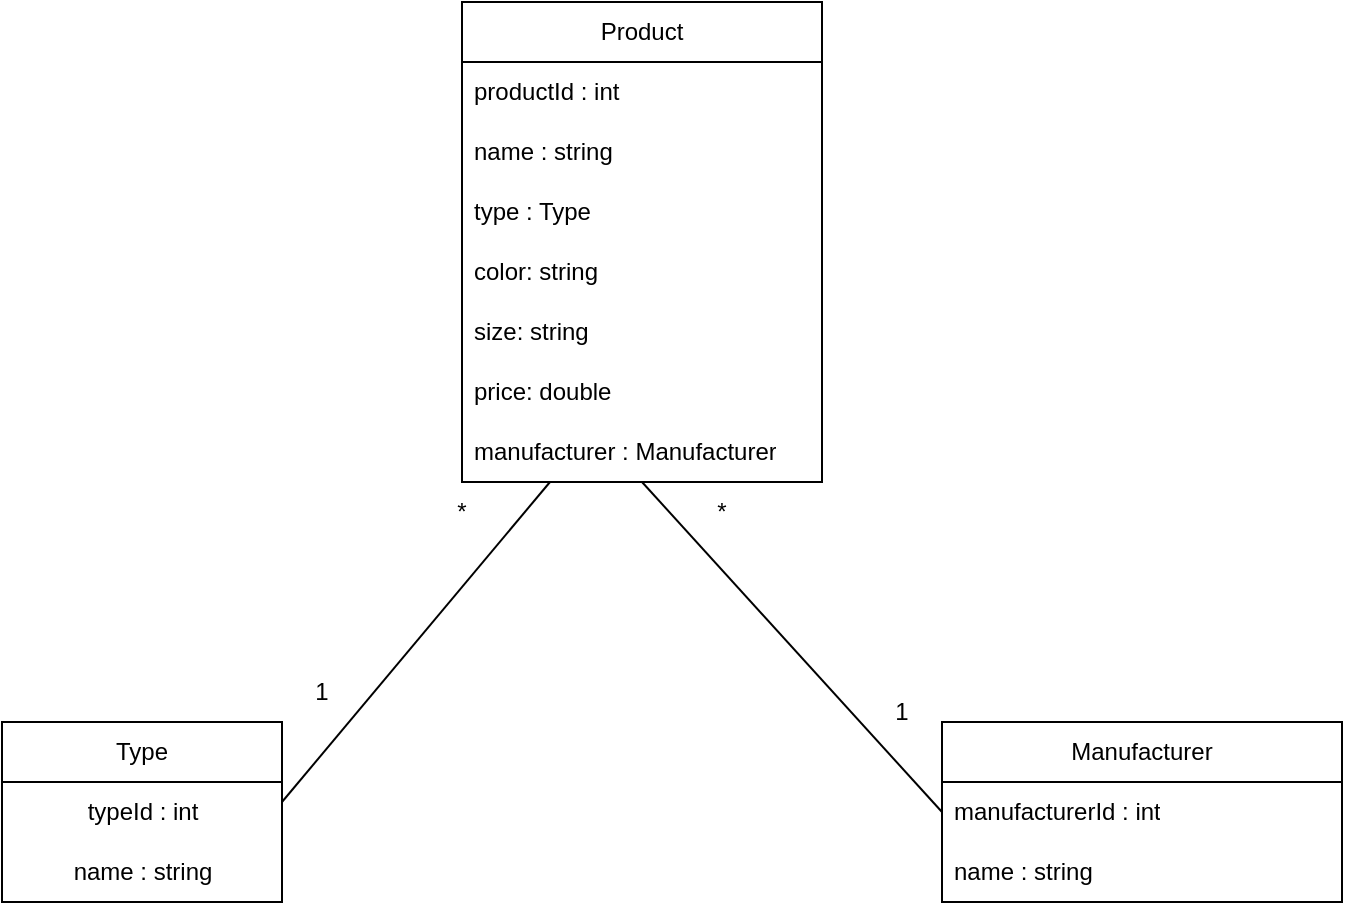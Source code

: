 <mxfile version="24.7.17">
  <diagram name="Sivu-1" id="-S-mADZjhjteVjpjzXOF">
    <mxGraphModel dx="1290" dy="621" grid="1" gridSize="10" guides="1" tooltips="1" connect="1" arrows="1" fold="1" page="1" pageScale="1" pageWidth="827" pageHeight="1169" math="0" shadow="0">
      <root>
        <mxCell id="0" />
        <mxCell id="1" parent="0" />
        <mxCell id="S8VI2dAviK8CxxRnbFVJ-2" value="Product" style="swimlane;fontStyle=0;childLayout=stackLayout;horizontal=1;startSize=30;horizontalStack=0;resizeParent=1;resizeParentMax=0;resizeLast=0;collapsible=1;marginBottom=0;whiteSpace=wrap;html=1;" parent="1" vertex="1">
          <mxGeometry x="310" y="140" width="180" height="240" as="geometry" />
        </mxCell>
        <mxCell id="S8VI2dAviK8CxxRnbFVJ-21" value="productId : int" style="text;strokeColor=none;fillColor=none;align=left;verticalAlign=middle;spacingLeft=4;spacingRight=4;overflow=hidden;points=[[0,0.5],[1,0.5]];portConstraint=eastwest;rotatable=0;whiteSpace=wrap;html=1;" parent="S8VI2dAviK8CxxRnbFVJ-2" vertex="1">
          <mxGeometry y="30" width="180" height="30" as="geometry" />
        </mxCell>
        <mxCell id="S8VI2dAviK8CxxRnbFVJ-4" value="name : string" style="text;strokeColor=none;fillColor=none;align=left;verticalAlign=middle;spacingLeft=4;spacingRight=4;overflow=hidden;points=[[0,0.5],[1,0.5]];portConstraint=eastwest;rotatable=0;whiteSpace=wrap;html=1;" parent="S8VI2dAviK8CxxRnbFVJ-2" vertex="1">
          <mxGeometry y="60" width="180" height="30" as="geometry" />
        </mxCell>
        <mxCell id="nzsU8grg0XVxQnrv5JJ0-7" value="type : Type" style="text;strokeColor=none;fillColor=none;align=left;verticalAlign=middle;spacingLeft=4;spacingRight=4;overflow=hidden;points=[[0,0.5],[1,0.5]];portConstraint=eastwest;rotatable=0;whiteSpace=wrap;html=1;" vertex="1" parent="S8VI2dAviK8CxxRnbFVJ-2">
          <mxGeometry y="90" width="180" height="30" as="geometry" />
        </mxCell>
        <mxCell id="S8VI2dAviK8CxxRnbFVJ-7" value="color: string" style="text;strokeColor=none;fillColor=none;align=left;verticalAlign=middle;spacingLeft=4;spacingRight=4;overflow=hidden;points=[[0,0.5],[1,0.5]];portConstraint=eastwest;rotatable=0;whiteSpace=wrap;html=1;" parent="S8VI2dAviK8CxxRnbFVJ-2" vertex="1">
          <mxGeometry y="120" width="180" height="30" as="geometry" />
        </mxCell>
        <mxCell id="S8VI2dAviK8CxxRnbFVJ-10" value="size: string" style="text;strokeColor=none;fillColor=none;align=left;verticalAlign=middle;spacingLeft=4;spacingRight=4;overflow=hidden;points=[[0,0.5],[1,0.5]];portConstraint=eastwest;rotatable=0;whiteSpace=wrap;html=1;" parent="S8VI2dAviK8CxxRnbFVJ-2" vertex="1">
          <mxGeometry y="150" width="180" height="30" as="geometry" />
        </mxCell>
        <mxCell id="S8VI2dAviK8CxxRnbFVJ-11" value="price: double" style="text;strokeColor=none;fillColor=none;align=left;verticalAlign=middle;spacingLeft=4;spacingRight=4;overflow=hidden;points=[[0,0.5],[1,0.5]];portConstraint=eastwest;rotatable=0;whiteSpace=wrap;html=1;" parent="S8VI2dAviK8CxxRnbFVJ-2" vertex="1">
          <mxGeometry y="180" width="180" height="30" as="geometry" />
        </mxCell>
        <mxCell id="S8VI2dAviK8CxxRnbFVJ-8" value="manufacturer : Manufacturer" style="text;strokeColor=none;fillColor=none;align=left;verticalAlign=middle;spacingLeft=4;spacingRight=4;overflow=hidden;points=[[0,0.5],[1,0.5]];portConstraint=eastwest;rotatable=0;whiteSpace=wrap;html=1;" parent="S8VI2dAviK8CxxRnbFVJ-2" vertex="1">
          <mxGeometry y="210" width="180" height="30" as="geometry" />
        </mxCell>
        <mxCell id="S8VI2dAviK8CxxRnbFVJ-12" value="Manufacturer" style="swimlane;fontStyle=0;childLayout=stackLayout;horizontal=1;startSize=30;horizontalStack=0;resizeParent=1;resizeParentMax=0;resizeLast=0;collapsible=1;marginBottom=0;whiteSpace=wrap;html=1;" parent="1" vertex="1">
          <mxGeometry x="550" y="500" width="200" height="90" as="geometry" />
        </mxCell>
        <mxCell id="S8VI2dAviK8CxxRnbFVJ-13" value="manufacturerId : int" style="text;strokeColor=none;fillColor=none;align=left;verticalAlign=middle;spacingLeft=4;spacingRight=4;overflow=hidden;points=[[0,0.5],[1,0.5]];portConstraint=eastwest;rotatable=0;whiteSpace=wrap;html=1;" parent="S8VI2dAviK8CxxRnbFVJ-12" vertex="1">
          <mxGeometry y="30" width="200" height="30" as="geometry" />
        </mxCell>
        <mxCell id="S8VI2dAviK8CxxRnbFVJ-15" value="name : string" style="text;strokeColor=none;fillColor=none;align=left;verticalAlign=middle;spacingLeft=4;spacingRight=4;overflow=hidden;points=[[0,0.5],[1,0.5]];portConstraint=eastwest;rotatable=0;whiteSpace=wrap;html=1;" parent="S8VI2dAviK8CxxRnbFVJ-12" vertex="1">
          <mxGeometry y="60" width="200" height="30" as="geometry" />
        </mxCell>
        <mxCell id="S8VI2dAviK8CxxRnbFVJ-35" value="" style="endArrow=none;html=1;rounded=0;exitX=0.723;exitY=1.073;exitDx=0;exitDy=0;exitPerimeter=0;entryX=0;entryY=0.5;entryDx=0;entryDy=0;" parent="1" target="S8VI2dAviK8CxxRnbFVJ-13" edge="1">
          <mxGeometry width="50" height="50" relative="1" as="geometry">
            <mxPoint x="400" y="380.0" as="sourcePoint" />
            <mxPoint x="538.78" y="557.81" as="targetPoint" />
          </mxGeometry>
        </mxCell>
        <mxCell id="S8VI2dAviK8CxxRnbFVJ-63" value="Type" style="swimlane;fontStyle=0;childLayout=stackLayout;horizontal=1;startSize=30;horizontalStack=0;resizeParent=1;resizeParentMax=0;resizeLast=0;collapsible=1;marginBottom=0;whiteSpace=wrap;html=1;" parent="1" vertex="1">
          <mxGeometry x="80" y="500" width="140" height="90" as="geometry" />
        </mxCell>
        <mxCell id="nzsU8grg0XVxQnrv5JJ0-5" value="typeId : int" style="text;html=1;align=center;verticalAlign=middle;resizable=0;points=[];autosize=1;strokeColor=none;fillColor=none;" vertex="1" parent="S8VI2dAviK8CxxRnbFVJ-63">
          <mxGeometry y="30" width="140" height="30" as="geometry" />
        </mxCell>
        <mxCell id="nzsU8grg0XVxQnrv5JJ0-6" value="n&lt;span style=&quot;background-color: initial;&quot;&gt;ame : string&lt;/span&gt;" style="text;html=1;align=center;verticalAlign=middle;resizable=0;points=[];autosize=1;strokeColor=none;fillColor=none;" vertex="1" parent="S8VI2dAviK8CxxRnbFVJ-63">
          <mxGeometry y="60" width="140" height="30" as="geometry" />
        </mxCell>
        <mxCell id="S8VI2dAviK8CxxRnbFVJ-67" value="" style="endArrow=none;html=1;rounded=0;" parent="1" edge="1">
          <mxGeometry width="50" height="50" relative="1" as="geometry">
            <mxPoint x="220" y="540" as="sourcePoint" />
            <mxPoint x="354" y="380" as="targetPoint" />
          </mxGeometry>
        </mxCell>
        <mxCell id="nzsU8grg0XVxQnrv5JJ0-9" value="*" style="text;html=1;align=center;verticalAlign=middle;whiteSpace=wrap;rounded=0;" vertex="1" parent="1">
          <mxGeometry x="280" y="380" width="60" height="30" as="geometry" />
        </mxCell>
        <mxCell id="nzsU8grg0XVxQnrv5JJ0-10" value="1" style="text;html=1;align=center;verticalAlign=middle;whiteSpace=wrap;rounded=0;" vertex="1" parent="1">
          <mxGeometry x="210" y="470" width="60" height="30" as="geometry" />
        </mxCell>
        <mxCell id="nzsU8grg0XVxQnrv5JJ0-12" value="*" style="text;html=1;align=center;verticalAlign=middle;whiteSpace=wrap;rounded=0;" vertex="1" parent="1">
          <mxGeometry x="410" y="380" width="60" height="30" as="geometry" />
        </mxCell>
        <mxCell id="nzsU8grg0XVxQnrv5JJ0-14" value="1" style="text;html=1;align=center;verticalAlign=middle;whiteSpace=wrap;rounded=0;" vertex="1" parent="1">
          <mxGeometry x="500" y="480" width="60" height="30" as="geometry" />
        </mxCell>
      </root>
    </mxGraphModel>
  </diagram>
</mxfile>
